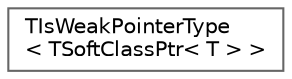 digraph "Graphical Class Hierarchy"
{
 // INTERACTIVE_SVG=YES
 // LATEX_PDF_SIZE
  bgcolor="transparent";
  edge [fontname=Helvetica,fontsize=10,labelfontname=Helvetica,labelfontsize=10];
  node [fontname=Helvetica,fontsize=10,shape=box,height=0.2,width=0.4];
  rankdir="LR";
  Node0 [id="Node000000",label="TIsWeakPointerType\l\< TSoftClassPtr\< T \> \>",height=0.2,width=0.4,color="grey40", fillcolor="white", style="filled",URL="$de/d4e/structTIsWeakPointerType_3_01TSoftClassPtr_3_01T_01_4_01_4.html",tooltip=" "];
}
